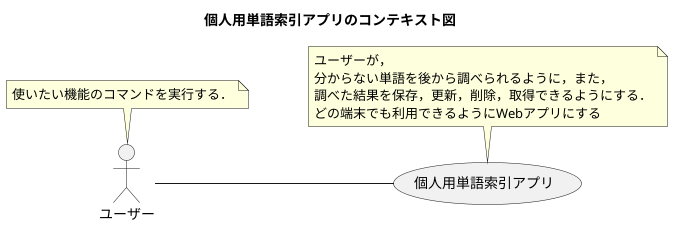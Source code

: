 @startuml Context Diagram

title 個人用単語索引アプリのコンテキスト図

left to right direction

actor "ユーザー"

usecase "個人用単語索引アプリ"
note top of 個人用単語索引アプリ
  ユーザーが，
  分からない単語を後から調べられるように，また，
  調べた結果を保存，更新，削除，取得できるようにする．
  どの端末でも利用できるようにWebアプリにする
end note

note top of ユーザー
  使いたい機能のコマンドを実行する．
end note


:ユーザー: -- (個人用単語索引アプリ)

@enduml
